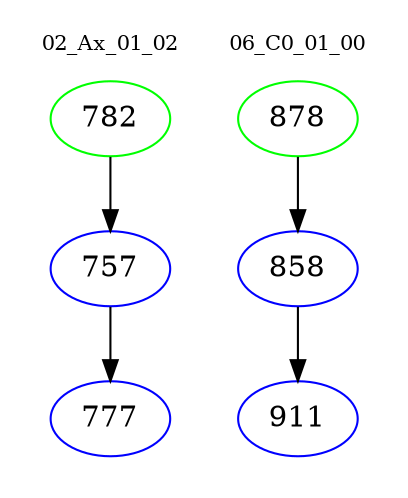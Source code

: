 digraph{
subgraph cluster_0 {
color = white
label = "02_Ax_01_02";
fontsize=10;
T0_782 [label="782", color="green"]
T0_782 -> T0_757 [color="black"]
T0_757 [label="757", color="blue"]
T0_757 -> T0_777 [color="black"]
T0_777 [label="777", color="blue"]
}
subgraph cluster_1 {
color = white
label = "06_C0_01_00";
fontsize=10;
T1_878 [label="878", color="green"]
T1_878 -> T1_858 [color="black"]
T1_858 [label="858", color="blue"]
T1_858 -> T1_911 [color="black"]
T1_911 [label="911", color="blue"]
}
}
